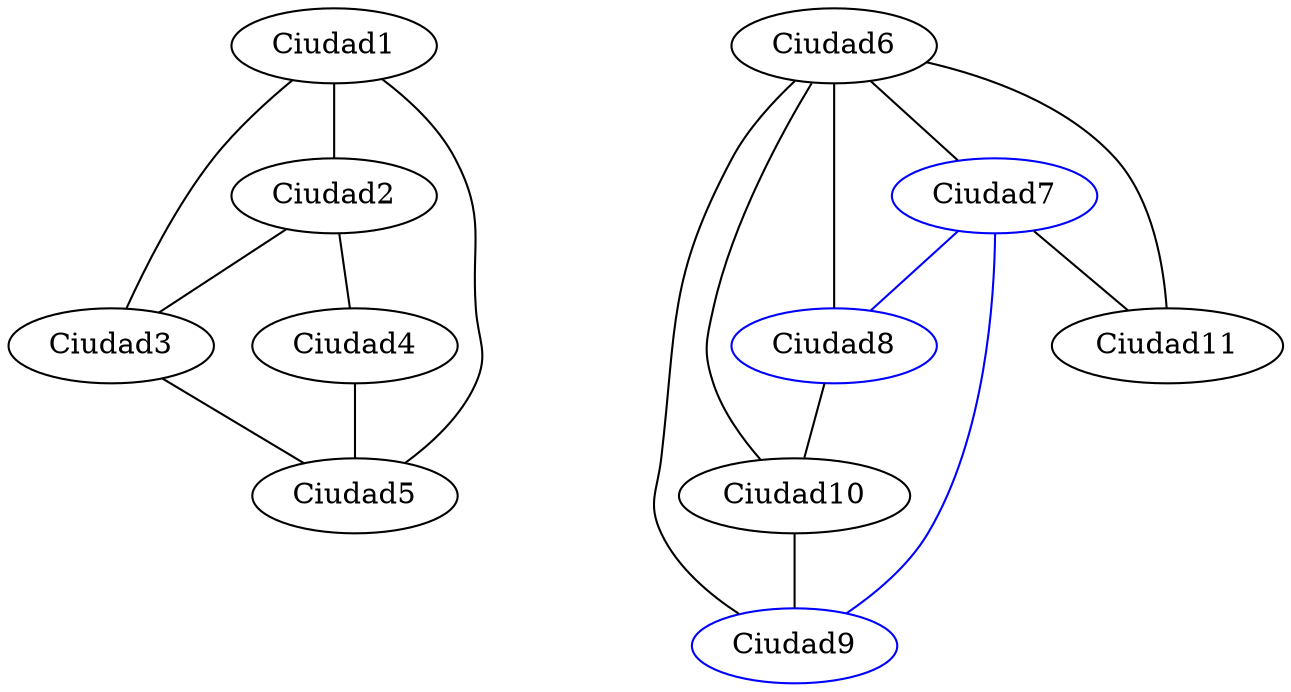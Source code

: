 strict graph G {
  1 [ label="Ciudad1" ];
  2 [ label="Ciudad2" ];
  3 [ label="Ciudad3" ];
  4 [ label="Ciudad4" ];
  5 [ label="Ciudad5" ];
  6 [ label="Ciudad6" ];
  7 [ color="blue" label="Ciudad7" ];
  8 [ color="blue" label="Ciudad8" ];
  9 [ color="blue" label="Ciudad9" ];
  10 [ label="Ciudad10" ];
  11 [ label="Ciudad11" ];
  1 -- 2 [ ];
  2 -- 3 [ ];
  3 -- 5 [ ];
  2 -- 4 [ ];
  4 -- 5 [ ];
  1 -- 3 [ ];
  5 -- 1 [ ];
  6 -- 8 [ ];
  9 -- 6 [ ];
  8 -- 10 [ ];
  10 -- 9 [ ];
  6 -- 10 [ ];
  6 -- 7 [ ];
  7 -- 9 [ color="blue" ];
  7 -- 11 [ ];
  11 -- 6 [ ];
  7 -- 8 [ color="blue" ];
}
